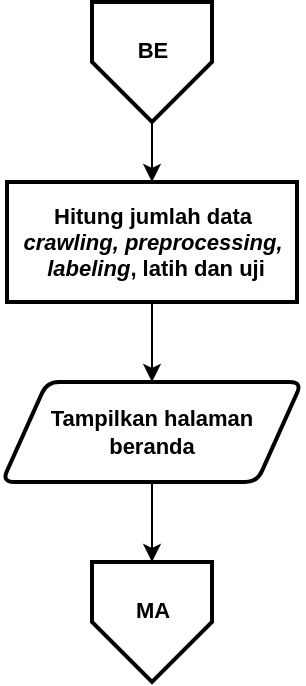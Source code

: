 <mxfile version="14.2.9" type="device"><diagram id="69oSUe1p_X5P3evOlQN-" name="Page-1"><mxGraphModel dx="868" dy="425" grid="1" gridSize="10" guides="1" tooltips="1" connect="1" arrows="1" fold="1" page="1" pageScale="1" pageWidth="827" pageHeight="1169" math="0" shadow="0"><root><mxCell id="0"/><mxCell id="1" parent="0"/><mxCell id="rsrmureQloupQ6FpY0Y4-6" style="edgeStyle=orthogonalEdgeStyle;rounded=0;orthogonalLoop=1;jettySize=auto;html=1;entryX=0.5;entryY=0;entryDx=0;entryDy=0;entryPerimeter=0;fontSize=12;" parent="1" edge="1"><mxGeometry relative="1" as="geometry"><mxPoint x="500" y="430" as="sourcePoint"/><Array as="points"><mxPoint x="500" y="470"/><mxPoint x="600" y="470"/><mxPoint x="600" y="130"/><mxPoint x="700" y="130"/></Array></mxGeometry></mxCell><mxCell id="rsrmureQloupQ6FpY0Y4-7" style="edgeStyle=orthogonalEdgeStyle;rounded=0;orthogonalLoop=1;jettySize=auto;html=1;entryX=0.5;entryY=0;entryDx=0;entryDy=0;entryPerimeter=0;fontSize=12;" parent="1" edge="1"><mxGeometry relative="1" as="geometry"><mxPoint x="480" y="400" as="sourcePoint"/><Array as="points"><mxPoint x="480" y="440"/><mxPoint x="580" y="440"/><mxPoint x="580" y="100"/><mxPoint x="680" y="100"/></Array></mxGeometry></mxCell><mxCell id="trI0G9-CCUNyStbTq9RM-47" style="edgeStyle=orthogonalEdgeStyle;rounded=0;orthogonalLoop=1;jettySize=auto;html=1;entryX=0.5;entryY=0;entryDx=0;entryDy=0;fontSize=11;" parent="1" source="trI0G9-CCUNyStbTq9RM-4" target="trI0G9-CCUNyStbTq9RM-46" edge="1"><mxGeometry relative="1" as="geometry"/></mxCell><mxCell id="trI0G9-CCUNyStbTq9RM-4" value="" style="verticalLabelPosition=bottom;verticalAlign=top;html=1;shape=offPageConnector;rounded=0;size=0.5;fontStyle=0;strokeWidth=2;" parent="1" vertex="1"><mxGeometry x="90" y="40" width="60" height="60" as="geometry"/></mxCell><mxCell id="trI0G9-CCUNyStbTq9RM-31" value="BE" style="text;html=1;align=center;verticalAlign=middle;resizable=0;points=[];autosize=1;fontSize=11;fontStyle=1" parent="1" vertex="1"><mxGeometry x="105" y="54" width="30" height="20" as="geometry"/></mxCell><mxCell id="trI0G9-CCUNyStbTq9RM-53" style="edgeStyle=orthogonalEdgeStyle;rounded=0;orthogonalLoop=1;jettySize=auto;html=1;entryX=0.5;entryY=0;entryDx=0;entryDy=0;fontSize=11;" parent="1" source="trI0G9-CCUNyStbTq9RM-43" target="trI0G9-CCUNyStbTq9RM-51" edge="1"><mxGeometry relative="1" as="geometry"/></mxCell><mxCell id="trI0G9-CCUNyStbTq9RM-43" value="&lt;b&gt;Tampilkan halaman &lt;br&gt;beranda&lt;/b&gt;" style="shape=parallelogram;html=1;strokeWidth=2;perimeter=parallelogramPerimeter;whiteSpace=wrap;rounded=1;arcSize=12;size=0.15;fontSize=11;" parent="1" vertex="1"><mxGeometry x="45" y="230" width="150" height="50" as="geometry"/></mxCell><mxCell id="trI0G9-CCUNyStbTq9RM-49" style="edgeStyle=orthogonalEdgeStyle;rounded=0;orthogonalLoop=1;jettySize=auto;html=1;entryX=0.5;entryY=0;entryDx=0;entryDy=0;fontSize=11;" parent="1" source="trI0G9-CCUNyStbTq9RM-46" target="trI0G9-CCUNyStbTq9RM-43" edge="1"><mxGeometry relative="1" as="geometry"/></mxCell><mxCell id="trI0G9-CCUNyStbTq9RM-46" value="Hitung jumlah data &lt;i&gt;crawling, preprocessing,&lt;br&gt;&amp;nbsp;labeling&lt;/i&gt;, latih dan uji" style="rounded=1;whiteSpace=wrap;html=1;absoluteArcSize=1;arcSize=0;strokeWidth=2;fontSize=11;fontStyle=1" parent="1" vertex="1"><mxGeometry x="47.5" y="130" width="145" height="60" as="geometry"/></mxCell><mxCell id="trI0G9-CCUNyStbTq9RM-51" value="" style="verticalLabelPosition=bottom;verticalAlign=top;html=1;shape=offPageConnector;rounded=0;size=0.5;fontStyle=0;strokeWidth=2;" parent="1" vertex="1"><mxGeometry x="90" y="320" width="60" height="60" as="geometry"/></mxCell><mxCell id="trI0G9-CCUNyStbTq9RM-52" value="MA" style="text;html=1;align=center;verticalAlign=middle;resizable=0;points=[];autosize=1;fontSize=11;fontStyle=1" parent="1" vertex="1"><mxGeometry x="105" y="334" width="30" height="20" as="geometry"/></mxCell></root></mxGraphModel></diagram></mxfile>